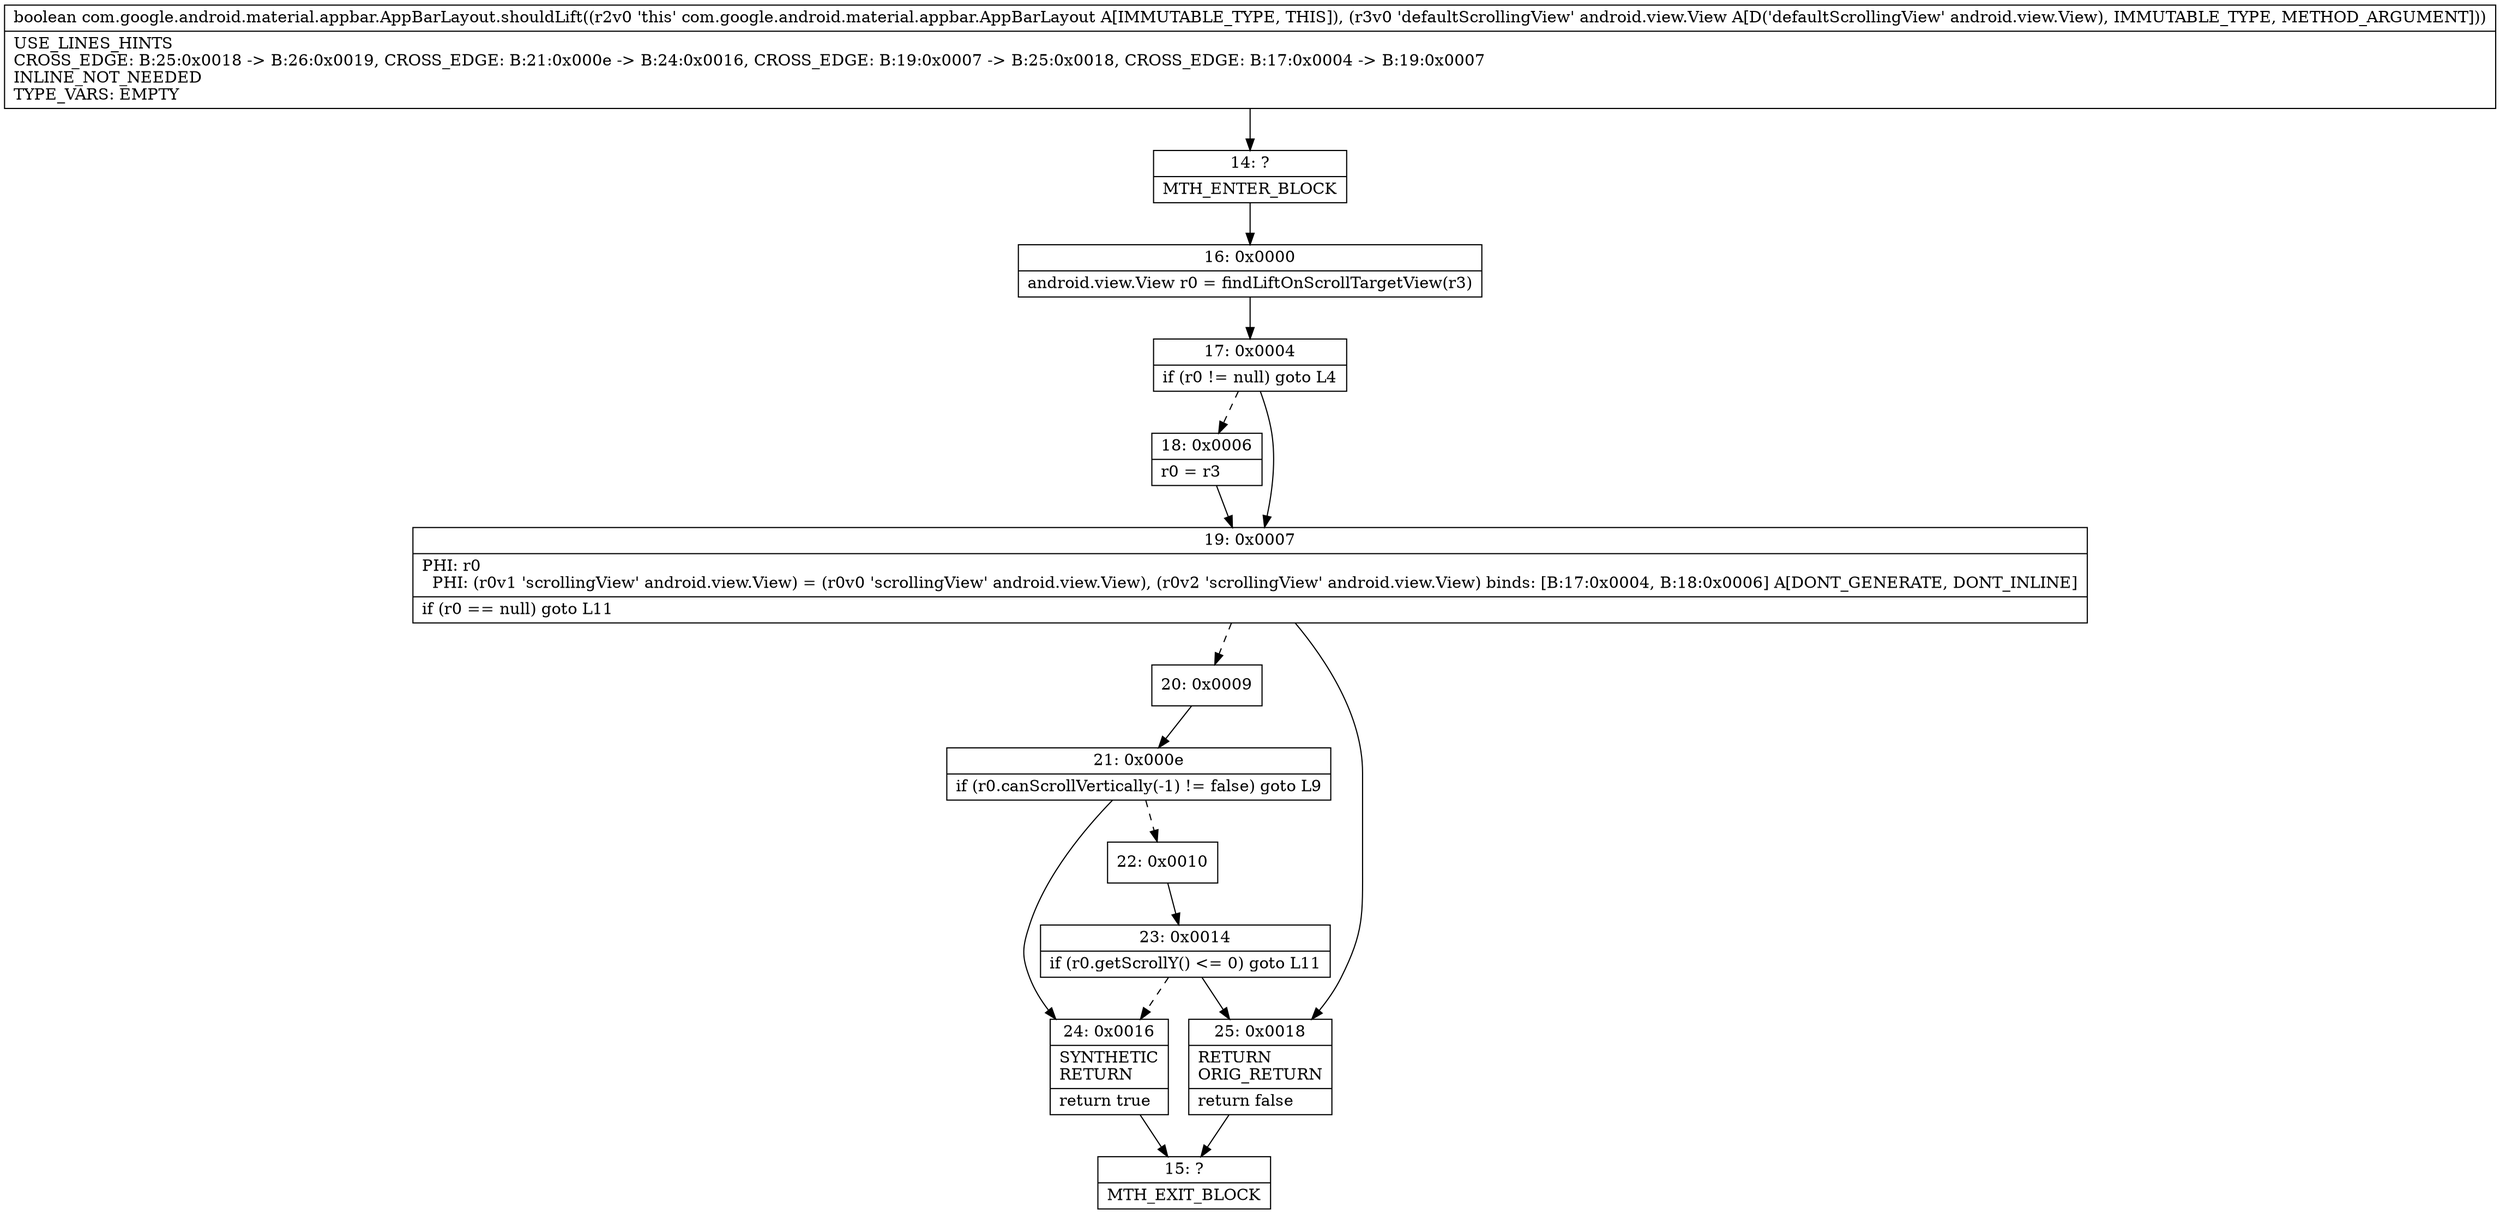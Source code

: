 digraph "CFG forcom.google.android.material.appbar.AppBarLayout.shouldLift(Landroid\/view\/View;)Z" {
Node_14 [shape=record,label="{14\:\ ?|MTH_ENTER_BLOCK\l}"];
Node_16 [shape=record,label="{16\:\ 0x0000|android.view.View r0 = findLiftOnScrollTargetView(r3)\l}"];
Node_17 [shape=record,label="{17\:\ 0x0004|if (r0 != null) goto L4\l}"];
Node_18 [shape=record,label="{18\:\ 0x0006|r0 = r3\l}"];
Node_19 [shape=record,label="{19\:\ 0x0007|PHI: r0 \l  PHI: (r0v1 'scrollingView' android.view.View) = (r0v0 'scrollingView' android.view.View), (r0v2 'scrollingView' android.view.View) binds: [B:17:0x0004, B:18:0x0006] A[DONT_GENERATE, DONT_INLINE]\l|if (r0 == null) goto L11\l}"];
Node_20 [shape=record,label="{20\:\ 0x0009}"];
Node_21 [shape=record,label="{21\:\ 0x000e|if (r0.canScrollVertically(\-1) != false) goto L9\l}"];
Node_22 [shape=record,label="{22\:\ 0x0010}"];
Node_23 [shape=record,label="{23\:\ 0x0014|if (r0.getScrollY() \<= 0) goto L11\l}"];
Node_24 [shape=record,label="{24\:\ 0x0016|SYNTHETIC\lRETURN\l|return true\l}"];
Node_15 [shape=record,label="{15\:\ ?|MTH_EXIT_BLOCK\l}"];
Node_25 [shape=record,label="{25\:\ 0x0018|RETURN\lORIG_RETURN\l|return false\l}"];
MethodNode[shape=record,label="{boolean com.google.android.material.appbar.AppBarLayout.shouldLift((r2v0 'this' com.google.android.material.appbar.AppBarLayout A[IMMUTABLE_TYPE, THIS]), (r3v0 'defaultScrollingView' android.view.View A[D('defaultScrollingView' android.view.View), IMMUTABLE_TYPE, METHOD_ARGUMENT]))  | USE_LINES_HINTS\lCROSS_EDGE: B:25:0x0018 \-\> B:26:0x0019, CROSS_EDGE: B:21:0x000e \-\> B:24:0x0016, CROSS_EDGE: B:19:0x0007 \-\> B:25:0x0018, CROSS_EDGE: B:17:0x0004 \-\> B:19:0x0007\lINLINE_NOT_NEEDED\lTYPE_VARS: EMPTY\l}"];
MethodNode -> Node_14;Node_14 -> Node_16;
Node_16 -> Node_17;
Node_17 -> Node_18[style=dashed];
Node_17 -> Node_19;
Node_18 -> Node_19;
Node_19 -> Node_20[style=dashed];
Node_19 -> Node_25;
Node_20 -> Node_21;
Node_21 -> Node_22[style=dashed];
Node_21 -> Node_24;
Node_22 -> Node_23;
Node_23 -> Node_24[style=dashed];
Node_23 -> Node_25;
Node_24 -> Node_15;
Node_25 -> Node_15;
}


